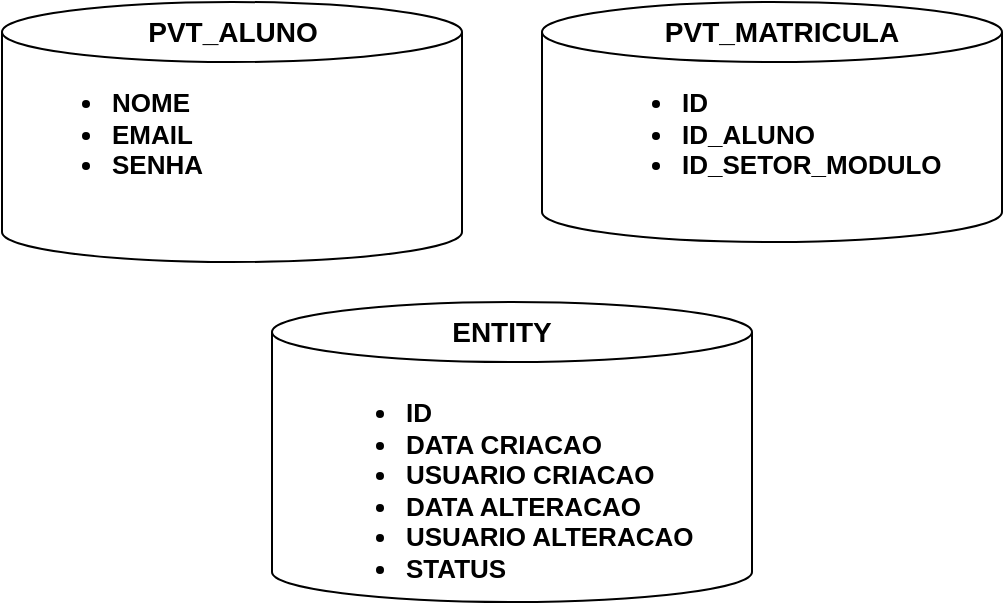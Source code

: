 <mxfile version="14.4.4" type="device" pages="2"><diagram id="sfNH8-TeJ9aVbfeagPMt" name="Page-1"><mxGraphModel dx="782" dy="748" grid="1" gridSize="10" guides="1" tooltips="1" connect="1" arrows="1" fold="1" page="1" pageScale="1" pageWidth="827" pageHeight="1169" math="0" shadow="0"><root><mxCell id="0"/><mxCell id="1" parent="0"/><mxCell id="tnEz-OOXkUw6rxzPuf88-1" value="" style="shape=cylinder3;whiteSpace=wrap;html=1;boundedLbl=1;backgroundOutline=1;size=15;strokeWidth=1;" parent="1" vertex="1"><mxGeometry x="120" y="110" width="230" height="130" as="geometry"/></mxCell><mxCell id="tnEz-OOXkUw6rxzPuf88-4" value="&lt;b style=&quot;font-size: 14px&quot;&gt;PVT_ALUNO&lt;/b&gt;" style="text;html=1;strokeColor=none;fillColor=none;align=center;verticalAlign=middle;whiteSpace=wrap;rounded=0;fontSize=14;strokeWidth=1;" parent="1" vertex="1"><mxGeometry x="212.5" y="110" width="45" height="30" as="geometry"/></mxCell><mxCell id="tnEz-OOXkUw6rxzPuf88-5" value="&lt;h1 style=&quot;font-size: 13px&quot;&gt;&lt;ul&gt;&lt;li&gt;NOME&lt;/li&gt;&lt;li&gt;EMAIL&lt;/li&gt;&lt;li&gt;SENHA&lt;/li&gt;&lt;/ul&gt;&lt;/h1&gt;" style="text;html=1;strokeColor=none;fillColor=none;spacing=5;spacingTop=-20;whiteSpace=wrap;overflow=hidden;rounded=0;strokeWidth=1;" parent="1" vertex="1"><mxGeometry x="130" y="150" width="210" height="70" as="geometry"/></mxCell><mxCell id="tnEz-OOXkUw6rxzPuf88-7" value="" style="shape=cylinder3;whiteSpace=wrap;html=1;boundedLbl=1;backgroundOutline=1;size=15;strokeWidth=1;" parent="1" vertex="1"><mxGeometry x="390" y="110" width="230" height="120" as="geometry"/></mxCell><mxCell id="tnEz-OOXkUw6rxzPuf88-8" value="&lt;b&gt;PVT_MATRICULA&lt;br&gt;&lt;/b&gt;" style="text;html=1;strokeColor=none;fillColor=none;align=center;verticalAlign=middle;whiteSpace=wrap;rounded=0;fontSize=14;strokeWidth=1;" parent="1" vertex="1"><mxGeometry x="490" y="115" width="40" height="20" as="geometry"/></mxCell><mxCell id="tnEz-OOXkUw6rxzPuf88-9" value="&lt;h1 style=&quot;font-size: 13px&quot;&gt;&lt;ul&gt;&lt;li&gt;ID&lt;/li&gt;&lt;li&gt;ID_ALUNO&lt;/li&gt;&lt;li&gt;ID_SETOR_MODULO&lt;/li&gt;&lt;/ul&gt;&lt;/h1&gt;" style="text;html=1;strokeColor=none;fillColor=none;spacing=5;spacingTop=-20;whiteSpace=wrap;overflow=hidden;rounded=0;fontSize=12;strokeWidth=1;" parent="1" vertex="1"><mxGeometry x="415" y="150" width="190" height="60" as="geometry"/></mxCell><mxCell id="tnEz-OOXkUw6rxzPuf88-11" value="" style="shape=cylinder3;whiteSpace=wrap;html=1;boundedLbl=1;backgroundOutline=1;size=15;strokeWidth=1;" parent="1" vertex="1"><mxGeometry x="255" y="260" width="240" height="150" as="geometry"/></mxCell><mxCell id="tnEz-OOXkUw6rxzPuf88-12" value="ENTITY" style="text;html=1;strokeColor=none;fillColor=none;align=center;verticalAlign=middle;whiteSpace=wrap;rounded=0;fontSize=14;fontStyle=1;strokeWidth=1;" parent="1" vertex="1"><mxGeometry x="350" y="260" width="40" height="30" as="geometry"/></mxCell><mxCell id="tnEz-OOXkUw6rxzPuf88-13" value="&lt;h1&gt;&lt;ul&gt;&lt;li style=&quot;font-size: 13px&quot;&gt;ID&lt;/li&gt;&lt;li style=&quot;font-size: 13px&quot;&gt;DATA CRIACAO&lt;/li&gt;&lt;li style=&quot;font-size: 13px&quot;&gt;USUARIO CRIACAO&lt;/li&gt;&lt;li style=&quot;font-size: 13px&quot;&gt;DATA ALTERACAO&lt;/li&gt;&lt;li style=&quot;font-size: 13px&quot;&gt;USUARIO ALTERACAO&lt;/li&gt;&lt;li style=&quot;font-size: 13px&quot;&gt;STATUS&lt;/li&gt;&lt;/ul&gt;&lt;/h1&gt;" style="text;html=1;strokeColor=none;fillColor=none;spacing=5;spacingTop=-20;whiteSpace=wrap;overflow=hidden;rounded=0;fontSize=14;strokeWidth=1;" parent="1" vertex="1"><mxGeometry x="277" y="290" width="196" height="120" as="geometry"/></mxCell></root></mxGraphModel></diagram><diagram id="g7JvhRXgZj4YIpdFZKH1" name="Page-2"><mxGraphModel dx="782" dy="748" grid="1" gridSize="10" guides="1" tooltips="1" connect="1" arrows="1" fold="1" page="1" pageScale="1" pageWidth="827" pageHeight="1169" math="0" shadow="0"><root><mxCell id="681tN6CodL8QUXVcQhNE-0"/><mxCell id="681tN6CodL8QUXVcQhNE-1" parent="681tN6CodL8QUXVcQhNE-0"/><mxCell id="681tN6CodL8QUXVcQhNE-4" value="" style="edgeStyle=orthogonalEdgeStyle;rounded=0;orthogonalLoop=1;jettySize=auto;html=1;" edge="1" parent="681tN6CodL8QUXVcQhNE-1" source="681tN6CodL8QUXVcQhNE-2" target="681tN6CodL8QUXVcQhNE-3"><mxGeometry relative="1" as="geometry"/></mxCell><mxCell id="681tN6CodL8QUXVcQhNE-2" value="Inicio" style="ellipse;whiteSpace=wrap;html=1;" vertex="1" parent="681tN6CodL8QUXVcQhNE-1"><mxGeometry x="30" y="60" width="120" height="80" as="geometry"/></mxCell><mxCell id="YsPM_pr3kvNMCF57soDL-7" value="" style="edgeStyle=orthogonalEdgeStyle;rounded=0;orthogonalLoop=1;jettySize=auto;html=1;" edge="1" parent="681tN6CodL8QUXVcQhNE-1" source="681tN6CodL8QUXVcQhNE-3" target="YsPM_pr3kvNMCF57soDL-6"><mxGeometry relative="1" as="geometry"/></mxCell><mxCell id="681tN6CodL8QUXVcQhNE-3" value="Login/Cadastro&lt;br&gt;do Aluno" style="whiteSpace=wrap;html=1;" vertex="1" parent="681tN6CodL8QUXVcQhNE-1"><mxGeometry x="30" y="180" width="120" height="60" as="geometry"/></mxCell><mxCell id="YsPM_pr3kvNMCF57soDL-13" value="" style="edgeStyle=orthogonalEdgeStyle;rounded=0;orthogonalLoop=1;jettySize=auto;html=1;" edge="1" parent="681tN6CodL8QUXVcQhNE-1" source="681tN6CodL8QUXVcQhNE-5" target="YsPM_pr3kvNMCF57soDL-11"><mxGeometry relative="1" as="geometry"/></mxCell><mxCell id="7RmcWJ1kcEmjnkAnAxY0-1" value="" style="edgeStyle=orthogonalEdgeStyle;rounded=0;orthogonalLoop=1;jettySize=auto;html=1;entryX=0.065;entryY=0.492;entryDx=0;entryDy=0;entryPerimeter=0;" edge="1" parent="681tN6CodL8QUXVcQhNE-1" source="681tN6CodL8QUXVcQhNE-5" target="7RmcWJ1kcEmjnkAnAxY0-0"><mxGeometry relative="1" as="geometry"/></mxCell><mxCell id="681tN6CodL8QUXVcQhNE-5" value="PVT_ALUNO" style="shape=cylinder3;whiteSpace=wrap;html=1;boundedLbl=1;backgroundOutline=1;size=15;" vertex="1" parent="681tN6CodL8QUXVcQhNE-1"><mxGeometry x="230" y="80" width="110" height="70" as="geometry"/></mxCell><mxCell id="681tN6CodL8QUXVcQhNE-6" value="" style="endArrow=classic;html=1;entryX=0.009;entryY=0.9;entryDx=0;entryDy=0;entryPerimeter=0;exitX=1;exitY=0;exitDx=0;exitDy=0;" edge="1" parent="681tN6CodL8QUXVcQhNE-1" source="681tN6CodL8QUXVcQhNE-3" target="681tN6CodL8QUXVcQhNE-5"><mxGeometry width="50" height="50" relative="1" as="geometry"><mxPoint x="150" y="220" as="sourcePoint"/><mxPoint x="200" y="170" as="targetPoint"/></mxGeometry></mxCell><mxCell id="YsPM_pr3kvNMCF57soDL-9" value="" style="edgeStyle=orthogonalEdgeStyle;rounded=0;orthogonalLoop=1;jettySize=auto;html=1;" edge="1" parent="681tN6CodL8QUXVcQhNE-1" source="YsPM_pr3kvNMCF57soDL-6" target="YsPM_pr3kvNMCF57soDL-8"><mxGeometry relative="1" as="geometry"/></mxCell><mxCell id="YsPM_pr3kvNMCF57soDL-6" value="Listagem de Cursos da plataforma." style="shape=process;whiteSpace=wrap;html=1;backgroundOutline=1;" vertex="1" parent="681tN6CodL8QUXVcQhNE-1"><mxGeometry x="30" y="270" width="120" height="60" as="geometry"/></mxCell><mxCell id="YsPM_pr3kvNMCF57soDL-8" value="Registrar-se em um curso" style="whiteSpace=wrap;html=1;" vertex="1" parent="681tN6CodL8QUXVcQhNE-1"><mxGeometry x="30" y="370" width="120" height="60" as="geometry"/></mxCell><mxCell id="JOLZ4DpqlSni1EdSlxrI-1" value="" style="edgeStyle=orthogonalEdgeStyle;rounded=0;orthogonalLoop=1;jettySize=auto;html=1;entryX=0.072;entryY=0.48;entryDx=0;entryDy=0;entryPerimeter=0;" edge="1" parent="681tN6CodL8QUXVcQhNE-1" source="YsPM_pr3kvNMCF57soDL-11" target="JOLZ4DpqlSni1EdSlxrI-0"><mxGeometry relative="1" as="geometry"/></mxCell><mxCell id="YsPM_pr3kvNMCF57soDL-11" value="PVT_MATRICULA" style="shape=cylinder3;whiteSpace=wrap;html=1;boundedLbl=1;backgroundOutline=1;size=15;" vertex="1" parent="681tN6CodL8QUXVcQhNE-1"><mxGeometry x="230" y="265" width="110" height="70" as="geometry"/></mxCell><mxCell id="YsPM_pr3kvNMCF57soDL-12" value="" style="endArrow=classic;html=1;entryX=0;entryY=1;entryDx=0;entryDy=-15;entryPerimeter=0;exitX=1;exitY=0;exitDx=0;exitDy=0;" edge="1" parent="681tN6CodL8QUXVcQhNE-1" target="YsPM_pr3kvNMCF57soDL-11"><mxGeometry width="50" height="50" relative="1" as="geometry"><mxPoint x="150" y="370" as="sourcePoint"/><mxPoint x="210.99" y="333" as="targetPoint"/></mxGeometry></mxCell><mxCell id="7RmcWJ1kcEmjnkAnAxY0-0" value="&lt;ul style=&quot;font-weight: 700 ; text-align: left ; font-size: 10px&quot;&gt;&lt;li&gt;ID&lt;/li&gt;&lt;li&gt;NOME&lt;/li&gt;&lt;li&gt;EMAIL&lt;/li&gt;&lt;li&gt;SENHA&lt;/li&gt;&lt;li&gt;DATA NASCIMENTO&lt;/li&gt;&lt;/ul&gt;" style="ellipse;shape=cloud;whiteSpace=wrap;html=1;" vertex="1" parent="681tN6CodL8QUXVcQhNE-1"><mxGeometry x="370" y="37.5" width="185" height="125" as="geometry"/></mxCell><mxCell id="JOLZ4DpqlSni1EdSlxrI-0" value="&lt;ul style=&quot;font-weight: 700 ; text-align: left ; font-size: 10px&quot;&gt;&lt;li&gt;ID&lt;/li&gt;&lt;li&gt;ID_ALUNO&lt;/li&gt;&lt;li&gt;ID_SETOR_MODULO&lt;/li&gt;&lt;/ul&gt;" style="ellipse;shape=cloud;whiteSpace=wrap;html=1;" vertex="1" parent="681tN6CodL8QUXVcQhNE-1"><mxGeometry x="370" y="210" width="195" height="100" as="geometry"/></mxCell></root></mxGraphModel></diagram></mxfile>